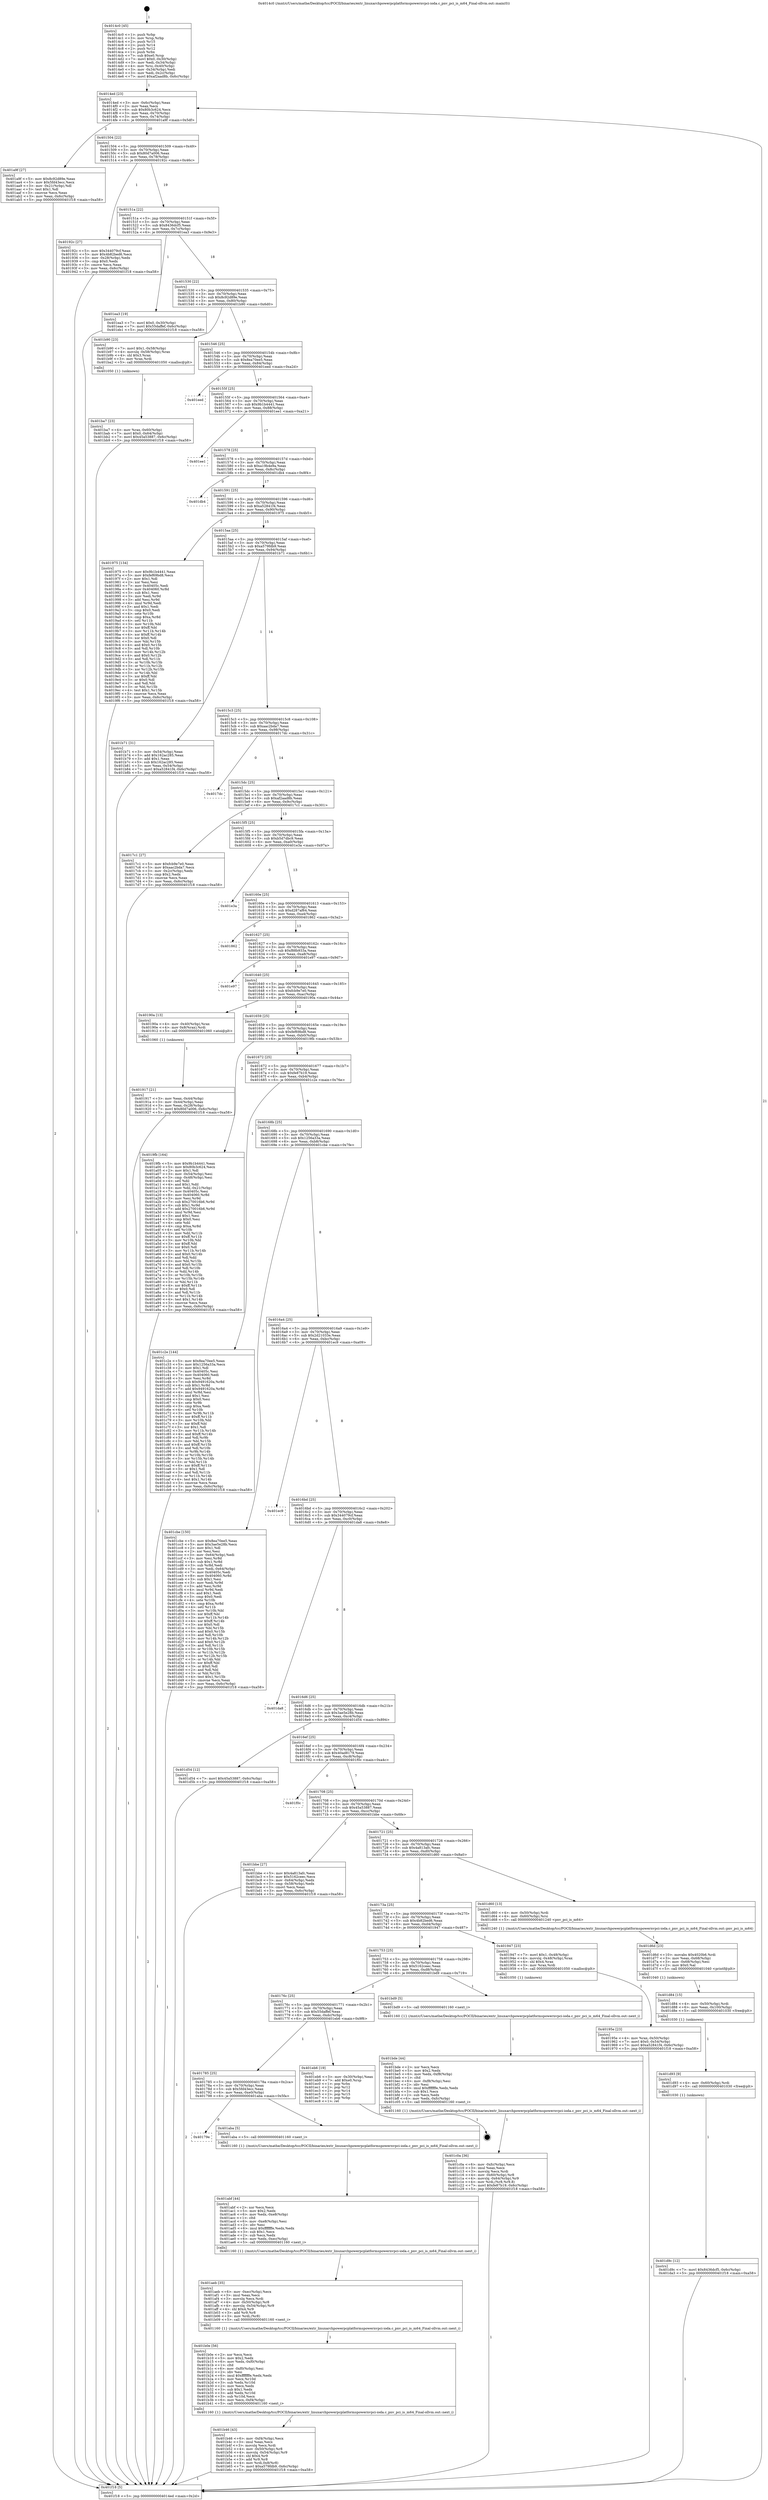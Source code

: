 digraph "0x4014c0" {
  label = "0x4014c0 (/mnt/c/Users/mathe/Desktop/tcc/POCII/binaries/extr_linuxarchpowerpcplatformspowernvpci-ioda.c_pnv_pci_is_m64_Final-ollvm.out::main(0))"
  labelloc = "t"
  node[shape=record]

  Entry [label="",width=0.3,height=0.3,shape=circle,fillcolor=black,style=filled]
  "0x4014ed" [label="{
     0x4014ed [23]\l
     | [instrs]\l
     &nbsp;&nbsp;0x4014ed \<+3\>: mov -0x6c(%rbp),%eax\l
     &nbsp;&nbsp;0x4014f0 \<+2\>: mov %eax,%ecx\l
     &nbsp;&nbsp;0x4014f2 \<+6\>: sub $0x80b3c624,%ecx\l
     &nbsp;&nbsp;0x4014f8 \<+3\>: mov %eax,-0x70(%rbp)\l
     &nbsp;&nbsp;0x4014fb \<+3\>: mov %ecx,-0x74(%rbp)\l
     &nbsp;&nbsp;0x4014fe \<+6\>: je 0000000000401a9f \<main+0x5df\>\l
  }"]
  "0x401a9f" [label="{
     0x401a9f [27]\l
     | [instrs]\l
     &nbsp;&nbsp;0x401a9f \<+5\>: mov $0x8c92d89e,%eax\l
     &nbsp;&nbsp;0x401aa4 \<+5\>: mov $0x5fd43ecc,%ecx\l
     &nbsp;&nbsp;0x401aa9 \<+3\>: mov -0x21(%rbp),%dl\l
     &nbsp;&nbsp;0x401aac \<+3\>: test $0x1,%dl\l
     &nbsp;&nbsp;0x401aaf \<+3\>: cmovne %ecx,%eax\l
     &nbsp;&nbsp;0x401ab2 \<+3\>: mov %eax,-0x6c(%rbp)\l
     &nbsp;&nbsp;0x401ab5 \<+5\>: jmp 0000000000401f18 \<main+0xa58\>\l
  }"]
  "0x401504" [label="{
     0x401504 [22]\l
     | [instrs]\l
     &nbsp;&nbsp;0x401504 \<+5\>: jmp 0000000000401509 \<main+0x49\>\l
     &nbsp;&nbsp;0x401509 \<+3\>: mov -0x70(%rbp),%eax\l
     &nbsp;&nbsp;0x40150c \<+5\>: sub $0x80d7a006,%eax\l
     &nbsp;&nbsp;0x401511 \<+3\>: mov %eax,-0x78(%rbp)\l
     &nbsp;&nbsp;0x401514 \<+6\>: je 000000000040192c \<main+0x46c\>\l
  }"]
  Exit [label="",width=0.3,height=0.3,shape=circle,fillcolor=black,style=filled,peripheries=2]
  "0x40192c" [label="{
     0x40192c [27]\l
     | [instrs]\l
     &nbsp;&nbsp;0x40192c \<+5\>: mov $0x344079cf,%eax\l
     &nbsp;&nbsp;0x401931 \<+5\>: mov $0x4b82bed6,%ecx\l
     &nbsp;&nbsp;0x401936 \<+3\>: mov -0x28(%rbp),%edx\l
     &nbsp;&nbsp;0x401939 \<+3\>: cmp $0x0,%edx\l
     &nbsp;&nbsp;0x40193c \<+3\>: cmove %ecx,%eax\l
     &nbsp;&nbsp;0x40193f \<+3\>: mov %eax,-0x6c(%rbp)\l
     &nbsp;&nbsp;0x401942 \<+5\>: jmp 0000000000401f18 \<main+0xa58\>\l
  }"]
  "0x40151a" [label="{
     0x40151a [22]\l
     | [instrs]\l
     &nbsp;&nbsp;0x40151a \<+5\>: jmp 000000000040151f \<main+0x5f\>\l
     &nbsp;&nbsp;0x40151f \<+3\>: mov -0x70(%rbp),%eax\l
     &nbsp;&nbsp;0x401522 \<+5\>: sub $0x8436dcf5,%eax\l
     &nbsp;&nbsp;0x401527 \<+3\>: mov %eax,-0x7c(%rbp)\l
     &nbsp;&nbsp;0x40152a \<+6\>: je 0000000000401ea3 \<main+0x9e3\>\l
  }"]
  "0x401d9c" [label="{
     0x401d9c [12]\l
     | [instrs]\l
     &nbsp;&nbsp;0x401d9c \<+7\>: movl $0x8436dcf5,-0x6c(%rbp)\l
     &nbsp;&nbsp;0x401da3 \<+5\>: jmp 0000000000401f18 \<main+0xa58\>\l
  }"]
  "0x401ea3" [label="{
     0x401ea3 [19]\l
     | [instrs]\l
     &nbsp;&nbsp;0x401ea3 \<+7\>: movl $0x0,-0x30(%rbp)\l
     &nbsp;&nbsp;0x401eaa \<+7\>: movl $0x55daffef,-0x6c(%rbp)\l
     &nbsp;&nbsp;0x401eb1 \<+5\>: jmp 0000000000401f18 \<main+0xa58\>\l
  }"]
  "0x401530" [label="{
     0x401530 [22]\l
     | [instrs]\l
     &nbsp;&nbsp;0x401530 \<+5\>: jmp 0000000000401535 \<main+0x75\>\l
     &nbsp;&nbsp;0x401535 \<+3\>: mov -0x70(%rbp),%eax\l
     &nbsp;&nbsp;0x401538 \<+5\>: sub $0x8c92d89e,%eax\l
     &nbsp;&nbsp;0x40153d \<+3\>: mov %eax,-0x80(%rbp)\l
     &nbsp;&nbsp;0x401540 \<+6\>: je 0000000000401b90 \<main+0x6d0\>\l
  }"]
  "0x401d93" [label="{
     0x401d93 [9]\l
     | [instrs]\l
     &nbsp;&nbsp;0x401d93 \<+4\>: mov -0x60(%rbp),%rdi\l
     &nbsp;&nbsp;0x401d97 \<+5\>: call 0000000000401030 \<free@plt\>\l
     | [calls]\l
     &nbsp;&nbsp;0x401030 \{1\} (unknown)\l
  }"]
  "0x401b90" [label="{
     0x401b90 [23]\l
     | [instrs]\l
     &nbsp;&nbsp;0x401b90 \<+7\>: movl $0x1,-0x58(%rbp)\l
     &nbsp;&nbsp;0x401b97 \<+4\>: movslq -0x58(%rbp),%rax\l
     &nbsp;&nbsp;0x401b9b \<+4\>: shl $0x3,%rax\l
     &nbsp;&nbsp;0x401b9f \<+3\>: mov %rax,%rdi\l
     &nbsp;&nbsp;0x401ba2 \<+5\>: call 0000000000401050 \<malloc@plt\>\l
     | [calls]\l
     &nbsp;&nbsp;0x401050 \{1\} (unknown)\l
  }"]
  "0x401546" [label="{
     0x401546 [25]\l
     | [instrs]\l
     &nbsp;&nbsp;0x401546 \<+5\>: jmp 000000000040154b \<main+0x8b\>\l
     &nbsp;&nbsp;0x40154b \<+3\>: mov -0x70(%rbp),%eax\l
     &nbsp;&nbsp;0x40154e \<+5\>: sub $0x8ea70ee5,%eax\l
     &nbsp;&nbsp;0x401553 \<+6\>: mov %eax,-0x84(%rbp)\l
     &nbsp;&nbsp;0x401559 \<+6\>: je 0000000000401eed \<main+0xa2d\>\l
  }"]
  "0x401d84" [label="{
     0x401d84 [15]\l
     | [instrs]\l
     &nbsp;&nbsp;0x401d84 \<+4\>: mov -0x50(%rbp),%rdi\l
     &nbsp;&nbsp;0x401d88 \<+6\>: mov %eax,-0x100(%rbp)\l
     &nbsp;&nbsp;0x401d8e \<+5\>: call 0000000000401030 \<free@plt\>\l
     | [calls]\l
     &nbsp;&nbsp;0x401030 \{1\} (unknown)\l
  }"]
  "0x401eed" [label="{
     0x401eed\l
  }", style=dashed]
  "0x40155f" [label="{
     0x40155f [25]\l
     | [instrs]\l
     &nbsp;&nbsp;0x40155f \<+5\>: jmp 0000000000401564 \<main+0xa4\>\l
     &nbsp;&nbsp;0x401564 \<+3\>: mov -0x70(%rbp),%eax\l
     &nbsp;&nbsp;0x401567 \<+5\>: sub $0x9b1b4441,%eax\l
     &nbsp;&nbsp;0x40156c \<+6\>: mov %eax,-0x88(%rbp)\l
     &nbsp;&nbsp;0x401572 \<+6\>: je 0000000000401ee1 \<main+0xa21\>\l
  }"]
  "0x401d6d" [label="{
     0x401d6d [23]\l
     | [instrs]\l
     &nbsp;&nbsp;0x401d6d \<+10\>: movabs $0x4020b6,%rdi\l
     &nbsp;&nbsp;0x401d77 \<+3\>: mov %eax,-0x68(%rbp)\l
     &nbsp;&nbsp;0x401d7a \<+3\>: mov -0x68(%rbp),%esi\l
     &nbsp;&nbsp;0x401d7d \<+2\>: mov $0x0,%al\l
     &nbsp;&nbsp;0x401d7f \<+5\>: call 0000000000401040 \<printf@plt\>\l
     | [calls]\l
     &nbsp;&nbsp;0x401040 \{1\} (unknown)\l
  }"]
  "0x401ee1" [label="{
     0x401ee1\l
  }", style=dashed]
  "0x401578" [label="{
     0x401578 [25]\l
     | [instrs]\l
     &nbsp;&nbsp;0x401578 \<+5\>: jmp 000000000040157d \<main+0xbd\>\l
     &nbsp;&nbsp;0x40157d \<+3\>: mov -0x70(%rbp),%eax\l
     &nbsp;&nbsp;0x401580 \<+5\>: sub $0xa19b4e9a,%eax\l
     &nbsp;&nbsp;0x401585 \<+6\>: mov %eax,-0x8c(%rbp)\l
     &nbsp;&nbsp;0x40158b \<+6\>: je 0000000000401db4 \<main+0x8f4\>\l
  }"]
  "0x401c0a" [label="{
     0x401c0a [36]\l
     | [instrs]\l
     &nbsp;&nbsp;0x401c0a \<+6\>: mov -0xfc(%rbp),%ecx\l
     &nbsp;&nbsp;0x401c10 \<+3\>: imul %eax,%ecx\l
     &nbsp;&nbsp;0x401c13 \<+3\>: movslq %ecx,%rdi\l
     &nbsp;&nbsp;0x401c16 \<+4\>: mov -0x60(%rbp),%r8\l
     &nbsp;&nbsp;0x401c1a \<+4\>: movslq -0x64(%rbp),%r9\l
     &nbsp;&nbsp;0x401c1e \<+4\>: mov %rdi,(%r8,%r9,8)\l
     &nbsp;&nbsp;0x401c22 \<+7\>: movl $0xfe87b19,-0x6c(%rbp)\l
     &nbsp;&nbsp;0x401c29 \<+5\>: jmp 0000000000401f18 \<main+0xa58\>\l
  }"]
  "0x401db4" [label="{
     0x401db4\l
  }", style=dashed]
  "0x401591" [label="{
     0x401591 [25]\l
     | [instrs]\l
     &nbsp;&nbsp;0x401591 \<+5\>: jmp 0000000000401596 \<main+0xd6\>\l
     &nbsp;&nbsp;0x401596 \<+3\>: mov -0x70(%rbp),%eax\l
     &nbsp;&nbsp;0x401599 \<+5\>: sub $0xa52841f4,%eax\l
     &nbsp;&nbsp;0x40159e \<+6\>: mov %eax,-0x90(%rbp)\l
     &nbsp;&nbsp;0x4015a4 \<+6\>: je 0000000000401975 \<main+0x4b5\>\l
  }"]
  "0x401bde" [label="{
     0x401bde [44]\l
     | [instrs]\l
     &nbsp;&nbsp;0x401bde \<+2\>: xor %ecx,%ecx\l
     &nbsp;&nbsp;0x401be0 \<+5\>: mov $0x2,%edx\l
     &nbsp;&nbsp;0x401be5 \<+6\>: mov %edx,-0xf8(%rbp)\l
     &nbsp;&nbsp;0x401beb \<+1\>: cltd\l
     &nbsp;&nbsp;0x401bec \<+6\>: mov -0xf8(%rbp),%esi\l
     &nbsp;&nbsp;0x401bf2 \<+2\>: idiv %esi\l
     &nbsp;&nbsp;0x401bf4 \<+6\>: imul $0xfffffffe,%edx,%edx\l
     &nbsp;&nbsp;0x401bfa \<+3\>: sub $0x1,%ecx\l
     &nbsp;&nbsp;0x401bfd \<+2\>: sub %ecx,%edx\l
     &nbsp;&nbsp;0x401bff \<+6\>: mov %edx,-0xfc(%rbp)\l
     &nbsp;&nbsp;0x401c05 \<+5\>: call 0000000000401160 \<next_i\>\l
     | [calls]\l
     &nbsp;&nbsp;0x401160 \{1\} (/mnt/c/Users/mathe/Desktop/tcc/POCII/binaries/extr_linuxarchpowerpcplatformspowernvpci-ioda.c_pnv_pci_is_m64_Final-ollvm.out::next_i)\l
  }"]
  "0x401975" [label="{
     0x401975 [134]\l
     | [instrs]\l
     &nbsp;&nbsp;0x401975 \<+5\>: mov $0x9b1b4441,%eax\l
     &nbsp;&nbsp;0x40197a \<+5\>: mov $0xfef69bd8,%ecx\l
     &nbsp;&nbsp;0x40197f \<+2\>: mov $0x1,%dl\l
     &nbsp;&nbsp;0x401981 \<+2\>: xor %esi,%esi\l
     &nbsp;&nbsp;0x401983 \<+7\>: mov 0x40405c,%edi\l
     &nbsp;&nbsp;0x40198a \<+8\>: mov 0x404060,%r8d\l
     &nbsp;&nbsp;0x401992 \<+3\>: sub $0x1,%esi\l
     &nbsp;&nbsp;0x401995 \<+3\>: mov %edi,%r9d\l
     &nbsp;&nbsp;0x401998 \<+3\>: add %esi,%r9d\l
     &nbsp;&nbsp;0x40199b \<+4\>: imul %r9d,%edi\l
     &nbsp;&nbsp;0x40199f \<+3\>: and $0x1,%edi\l
     &nbsp;&nbsp;0x4019a2 \<+3\>: cmp $0x0,%edi\l
     &nbsp;&nbsp;0x4019a5 \<+4\>: sete %r10b\l
     &nbsp;&nbsp;0x4019a9 \<+4\>: cmp $0xa,%r8d\l
     &nbsp;&nbsp;0x4019ad \<+4\>: setl %r11b\l
     &nbsp;&nbsp;0x4019b1 \<+3\>: mov %r10b,%bl\l
     &nbsp;&nbsp;0x4019b4 \<+3\>: xor $0xff,%bl\l
     &nbsp;&nbsp;0x4019b7 \<+3\>: mov %r11b,%r14b\l
     &nbsp;&nbsp;0x4019ba \<+4\>: xor $0xff,%r14b\l
     &nbsp;&nbsp;0x4019be \<+3\>: xor $0x0,%dl\l
     &nbsp;&nbsp;0x4019c1 \<+3\>: mov %bl,%r15b\l
     &nbsp;&nbsp;0x4019c4 \<+4\>: and $0x0,%r15b\l
     &nbsp;&nbsp;0x4019c8 \<+3\>: and %dl,%r10b\l
     &nbsp;&nbsp;0x4019cb \<+3\>: mov %r14b,%r12b\l
     &nbsp;&nbsp;0x4019ce \<+4\>: and $0x0,%r12b\l
     &nbsp;&nbsp;0x4019d2 \<+3\>: and %dl,%r11b\l
     &nbsp;&nbsp;0x4019d5 \<+3\>: or %r10b,%r15b\l
     &nbsp;&nbsp;0x4019d8 \<+3\>: or %r11b,%r12b\l
     &nbsp;&nbsp;0x4019db \<+3\>: xor %r12b,%r15b\l
     &nbsp;&nbsp;0x4019de \<+3\>: or %r14b,%bl\l
     &nbsp;&nbsp;0x4019e1 \<+3\>: xor $0xff,%bl\l
     &nbsp;&nbsp;0x4019e4 \<+3\>: or $0x0,%dl\l
     &nbsp;&nbsp;0x4019e7 \<+2\>: and %dl,%bl\l
     &nbsp;&nbsp;0x4019e9 \<+3\>: or %bl,%r15b\l
     &nbsp;&nbsp;0x4019ec \<+4\>: test $0x1,%r15b\l
     &nbsp;&nbsp;0x4019f0 \<+3\>: cmovne %ecx,%eax\l
     &nbsp;&nbsp;0x4019f3 \<+3\>: mov %eax,-0x6c(%rbp)\l
     &nbsp;&nbsp;0x4019f6 \<+5\>: jmp 0000000000401f18 \<main+0xa58\>\l
  }"]
  "0x4015aa" [label="{
     0x4015aa [25]\l
     | [instrs]\l
     &nbsp;&nbsp;0x4015aa \<+5\>: jmp 00000000004015af \<main+0xef\>\l
     &nbsp;&nbsp;0x4015af \<+3\>: mov -0x70(%rbp),%eax\l
     &nbsp;&nbsp;0x4015b2 \<+5\>: sub $0xa579fdb9,%eax\l
     &nbsp;&nbsp;0x4015b7 \<+6\>: mov %eax,-0x94(%rbp)\l
     &nbsp;&nbsp;0x4015bd \<+6\>: je 0000000000401b71 \<main+0x6b1\>\l
  }"]
  "0x401ba7" [label="{
     0x401ba7 [23]\l
     | [instrs]\l
     &nbsp;&nbsp;0x401ba7 \<+4\>: mov %rax,-0x60(%rbp)\l
     &nbsp;&nbsp;0x401bab \<+7\>: movl $0x0,-0x64(%rbp)\l
     &nbsp;&nbsp;0x401bb2 \<+7\>: movl $0x45a53887,-0x6c(%rbp)\l
     &nbsp;&nbsp;0x401bb9 \<+5\>: jmp 0000000000401f18 \<main+0xa58\>\l
  }"]
  "0x401b71" [label="{
     0x401b71 [31]\l
     | [instrs]\l
     &nbsp;&nbsp;0x401b71 \<+3\>: mov -0x54(%rbp),%eax\l
     &nbsp;&nbsp;0x401b74 \<+5\>: add $0x162ac285,%eax\l
     &nbsp;&nbsp;0x401b79 \<+3\>: add $0x1,%eax\l
     &nbsp;&nbsp;0x401b7c \<+5\>: sub $0x162ac285,%eax\l
     &nbsp;&nbsp;0x401b81 \<+3\>: mov %eax,-0x54(%rbp)\l
     &nbsp;&nbsp;0x401b84 \<+7\>: movl $0xa52841f4,-0x6c(%rbp)\l
     &nbsp;&nbsp;0x401b8b \<+5\>: jmp 0000000000401f18 \<main+0xa58\>\l
  }"]
  "0x4015c3" [label="{
     0x4015c3 [25]\l
     | [instrs]\l
     &nbsp;&nbsp;0x4015c3 \<+5\>: jmp 00000000004015c8 \<main+0x108\>\l
     &nbsp;&nbsp;0x4015c8 \<+3\>: mov -0x70(%rbp),%eax\l
     &nbsp;&nbsp;0x4015cb \<+5\>: sub $0xaac2bda7,%eax\l
     &nbsp;&nbsp;0x4015d0 \<+6\>: mov %eax,-0x98(%rbp)\l
     &nbsp;&nbsp;0x4015d6 \<+6\>: je 00000000004017dc \<main+0x31c\>\l
  }"]
  "0x401b46" [label="{
     0x401b46 [43]\l
     | [instrs]\l
     &nbsp;&nbsp;0x401b46 \<+6\>: mov -0xf4(%rbp),%ecx\l
     &nbsp;&nbsp;0x401b4c \<+3\>: imul %eax,%ecx\l
     &nbsp;&nbsp;0x401b4f \<+3\>: movslq %ecx,%rdi\l
     &nbsp;&nbsp;0x401b52 \<+4\>: mov -0x50(%rbp),%r8\l
     &nbsp;&nbsp;0x401b56 \<+4\>: movslq -0x54(%rbp),%r9\l
     &nbsp;&nbsp;0x401b5a \<+4\>: shl $0x4,%r9\l
     &nbsp;&nbsp;0x401b5e \<+3\>: add %r9,%r8\l
     &nbsp;&nbsp;0x401b61 \<+4\>: mov %rdi,0x8(%r8)\l
     &nbsp;&nbsp;0x401b65 \<+7\>: movl $0xa579fdb9,-0x6c(%rbp)\l
     &nbsp;&nbsp;0x401b6c \<+5\>: jmp 0000000000401f18 \<main+0xa58\>\l
  }"]
  "0x4017dc" [label="{
     0x4017dc\l
  }", style=dashed]
  "0x4015dc" [label="{
     0x4015dc [25]\l
     | [instrs]\l
     &nbsp;&nbsp;0x4015dc \<+5\>: jmp 00000000004015e1 \<main+0x121\>\l
     &nbsp;&nbsp;0x4015e1 \<+3\>: mov -0x70(%rbp),%eax\l
     &nbsp;&nbsp;0x4015e4 \<+5\>: sub $0xaf2aad8b,%eax\l
     &nbsp;&nbsp;0x4015e9 \<+6\>: mov %eax,-0x9c(%rbp)\l
     &nbsp;&nbsp;0x4015ef \<+6\>: je 00000000004017c1 \<main+0x301\>\l
  }"]
  "0x401b0e" [label="{
     0x401b0e [56]\l
     | [instrs]\l
     &nbsp;&nbsp;0x401b0e \<+2\>: xor %ecx,%ecx\l
     &nbsp;&nbsp;0x401b10 \<+5\>: mov $0x2,%edx\l
     &nbsp;&nbsp;0x401b15 \<+6\>: mov %edx,-0xf0(%rbp)\l
     &nbsp;&nbsp;0x401b1b \<+1\>: cltd\l
     &nbsp;&nbsp;0x401b1c \<+6\>: mov -0xf0(%rbp),%esi\l
     &nbsp;&nbsp;0x401b22 \<+2\>: idiv %esi\l
     &nbsp;&nbsp;0x401b24 \<+6\>: imul $0xfffffffe,%edx,%edx\l
     &nbsp;&nbsp;0x401b2a \<+3\>: mov %ecx,%r10d\l
     &nbsp;&nbsp;0x401b2d \<+3\>: sub %edx,%r10d\l
     &nbsp;&nbsp;0x401b30 \<+2\>: mov %ecx,%edx\l
     &nbsp;&nbsp;0x401b32 \<+3\>: sub $0x1,%edx\l
     &nbsp;&nbsp;0x401b35 \<+3\>: add %edx,%r10d\l
     &nbsp;&nbsp;0x401b38 \<+3\>: sub %r10d,%ecx\l
     &nbsp;&nbsp;0x401b3b \<+6\>: mov %ecx,-0xf4(%rbp)\l
     &nbsp;&nbsp;0x401b41 \<+5\>: call 0000000000401160 \<next_i\>\l
     | [calls]\l
     &nbsp;&nbsp;0x401160 \{1\} (/mnt/c/Users/mathe/Desktop/tcc/POCII/binaries/extr_linuxarchpowerpcplatformspowernvpci-ioda.c_pnv_pci_is_m64_Final-ollvm.out::next_i)\l
  }"]
  "0x4017c1" [label="{
     0x4017c1 [27]\l
     | [instrs]\l
     &nbsp;&nbsp;0x4017c1 \<+5\>: mov $0xfcb9e7e0,%eax\l
     &nbsp;&nbsp;0x4017c6 \<+5\>: mov $0xaac2bda7,%ecx\l
     &nbsp;&nbsp;0x4017cb \<+3\>: mov -0x2c(%rbp),%edx\l
     &nbsp;&nbsp;0x4017ce \<+3\>: cmp $0x2,%edx\l
     &nbsp;&nbsp;0x4017d1 \<+3\>: cmovne %ecx,%eax\l
     &nbsp;&nbsp;0x4017d4 \<+3\>: mov %eax,-0x6c(%rbp)\l
     &nbsp;&nbsp;0x4017d7 \<+5\>: jmp 0000000000401f18 \<main+0xa58\>\l
  }"]
  "0x4015f5" [label="{
     0x4015f5 [25]\l
     | [instrs]\l
     &nbsp;&nbsp;0x4015f5 \<+5\>: jmp 00000000004015fa \<main+0x13a\>\l
     &nbsp;&nbsp;0x4015fa \<+3\>: mov -0x70(%rbp),%eax\l
     &nbsp;&nbsp;0x4015fd \<+5\>: sub $0xb5d7dbc9,%eax\l
     &nbsp;&nbsp;0x401602 \<+6\>: mov %eax,-0xa0(%rbp)\l
     &nbsp;&nbsp;0x401608 \<+6\>: je 0000000000401e3a \<main+0x97a\>\l
  }"]
  "0x401f18" [label="{
     0x401f18 [5]\l
     | [instrs]\l
     &nbsp;&nbsp;0x401f18 \<+5\>: jmp 00000000004014ed \<main+0x2d\>\l
  }"]
  "0x4014c0" [label="{
     0x4014c0 [45]\l
     | [instrs]\l
     &nbsp;&nbsp;0x4014c0 \<+1\>: push %rbp\l
     &nbsp;&nbsp;0x4014c1 \<+3\>: mov %rsp,%rbp\l
     &nbsp;&nbsp;0x4014c4 \<+2\>: push %r15\l
     &nbsp;&nbsp;0x4014c6 \<+2\>: push %r14\l
     &nbsp;&nbsp;0x4014c8 \<+2\>: push %r12\l
     &nbsp;&nbsp;0x4014ca \<+1\>: push %rbx\l
     &nbsp;&nbsp;0x4014cb \<+7\>: sub $0xe0,%rsp\l
     &nbsp;&nbsp;0x4014d2 \<+7\>: movl $0x0,-0x30(%rbp)\l
     &nbsp;&nbsp;0x4014d9 \<+3\>: mov %edi,-0x34(%rbp)\l
     &nbsp;&nbsp;0x4014dc \<+4\>: mov %rsi,-0x40(%rbp)\l
     &nbsp;&nbsp;0x4014e0 \<+3\>: mov -0x34(%rbp),%edi\l
     &nbsp;&nbsp;0x4014e3 \<+3\>: mov %edi,-0x2c(%rbp)\l
     &nbsp;&nbsp;0x4014e6 \<+7\>: movl $0xaf2aad8b,-0x6c(%rbp)\l
  }"]
  "0x401aeb" [label="{
     0x401aeb [35]\l
     | [instrs]\l
     &nbsp;&nbsp;0x401aeb \<+6\>: mov -0xec(%rbp),%ecx\l
     &nbsp;&nbsp;0x401af1 \<+3\>: imul %eax,%ecx\l
     &nbsp;&nbsp;0x401af4 \<+3\>: movslq %ecx,%rdi\l
     &nbsp;&nbsp;0x401af7 \<+4\>: mov -0x50(%rbp),%r8\l
     &nbsp;&nbsp;0x401afb \<+4\>: movslq -0x54(%rbp),%r9\l
     &nbsp;&nbsp;0x401aff \<+4\>: shl $0x4,%r9\l
     &nbsp;&nbsp;0x401b03 \<+3\>: add %r9,%r8\l
     &nbsp;&nbsp;0x401b06 \<+3\>: mov %rdi,(%r8)\l
     &nbsp;&nbsp;0x401b09 \<+5\>: call 0000000000401160 \<next_i\>\l
     | [calls]\l
     &nbsp;&nbsp;0x401160 \{1\} (/mnt/c/Users/mathe/Desktop/tcc/POCII/binaries/extr_linuxarchpowerpcplatformspowernvpci-ioda.c_pnv_pci_is_m64_Final-ollvm.out::next_i)\l
  }"]
  "0x401e3a" [label="{
     0x401e3a\l
  }", style=dashed]
  "0x40160e" [label="{
     0x40160e [25]\l
     | [instrs]\l
     &nbsp;&nbsp;0x40160e \<+5\>: jmp 0000000000401613 \<main+0x153\>\l
     &nbsp;&nbsp;0x401613 \<+3\>: mov -0x70(%rbp),%eax\l
     &nbsp;&nbsp;0x401616 \<+5\>: sub $0xd287af64,%eax\l
     &nbsp;&nbsp;0x40161b \<+6\>: mov %eax,-0xa4(%rbp)\l
     &nbsp;&nbsp;0x401621 \<+6\>: je 0000000000401862 \<main+0x3a2\>\l
  }"]
  "0x401abf" [label="{
     0x401abf [44]\l
     | [instrs]\l
     &nbsp;&nbsp;0x401abf \<+2\>: xor %ecx,%ecx\l
     &nbsp;&nbsp;0x401ac1 \<+5\>: mov $0x2,%edx\l
     &nbsp;&nbsp;0x401ac6 \<+6\>: mov %edx,-0xe8(%rbp)\l
     &nbsp;&nbsp;0x401acc \<+1\>: cltd\l
     &nbsp;&nbsp;0x401acd \<+6\>: mov -0xe8(%rbp),%esi\l
     &nbsp;&nbsp;0x401ad3 \<+2\>: idiv %esi\l
     &nbsp;&nbsp;0x401ad5 \<+6\>: imul $0xfffffffe,%edx,%edx\l
     &nbsp;&nbsp;0x401adb \<+3\>: sub $0x1,%ecx\l
     &nbsp;&nbsp;0x401ade \<+2\>: sub %ecx,%edx\l
     &nbsp;&nbsp;0x401ae0 \<+6\>: mov %edx,-0xec(%rbp)\l
     &nbsp;&nbsp;0x401ae6 \<+5\>: call 0000000000401160 \<next_i\>\l
     | [calls]\l
     &nbsp;&nbsp;0x401160 \{1\} (/mnt/c/Users/mathe/Desktop/tcc/POCII/binaries/extr_linuxarchpowerpcplatformspowernvpci-ioda.c_pnv_pci_is_m64_Final-ollvm.out::next_i)\l
  }"]
  "0x401862" [label="{
     0x401862\l
  }", style=dashed]
  "0x401627" [label="{
     0x401627 [25]\l
     | [instrs]\l
     &nbsp;&nbsp;0x401627 \<+5\>: jmp 000000000040162c \<main+0x16c\>\l
     &nbsp;&nbsp;0x40162c \<+3\>: mov -0x70(%rbp),%eax\l
     &nbsp;&nbsp;0x40162f \<+5\>: sub $0xf88b933a,%eax\l
     &nbsp;&nbsp;0x401634 \<+6\>: mov %eax,-0xa8(%rbp)\l
     &nbsp;&nbsp;0x40163a \<+6\>: je 0000000000401e97 \<main+0x9d7\>\l
  }"]
  "0x40179e" [label="{
     0x40179e\l
  }", style=dashed]
  "0x401e97" [label="{
     0x401e97\l
  }", style=dashed]
  "0x401640" [label="{
     0x401640 [25]\l
     | [instrs]\l
     &nbsp;&nbsp;0x401640 \<+5\>: jmp 0000000000401645 \<main+0x185\>\l
     &nbsp;&nbsp;0x401645 \<+3\>: mov -0x70(%rbp),%eax\l
     &nbsp;&nbsp;0x401648 \<+5\>: sub $0xfcb9e7e0,%eax\l
     &nbsp;&nbsp;0x40164d \<+6\>: mov %eax,-0xac(%rbp)\l
     &nbsp;&nbsp;0x401653 \<+6\>: je 000000000040190a \<main+0x44a\>\l
  }"]
  "0x401aba" [label="{
     0x401aba [5]\l
     | [instrs]\l
     &nbsp;&nbsp;0x401aba \<+5\>: call 0000000000401160 \<next_i\>\l
     | [calls]\l
     &nbsp;&nbsp;0x401160 \{1\} (/mnt/c/Users/mathe/Desktop/tcc/POCII/binaries/extr_linuxarchpowerpcplatformspowernvpci-ioda.c_pnv_pci_is_m64_Final-ollvm.out::next_i)\l
  }"]
  "0x40190a" [label="{
     0x40190a [13]\l
     | [instrs]\l
     &nbsp;&nbsp;0x40190a \<+4\>: mov -0x40(%rbp),%rax\l
     &nbsp;&nbsp;0x40190e \<+4\>: mov 0x8(%rax),%rdi\l
     &nbsp;&nbsp;0x401912 \<+5\>: call 0000000000401060 \<atoi@plt\>\l
     | [calls]\l
     &nbsp;&nbsp;0x401060 \{1\} (unknown)\l
  }"]
  "0x401659" [label="{
     0x401659 [25]\l
     | [instrs]\l
     &nbsp;&nbsp;0x401659 \<+5\>: jmp 000000000040165e \<main+0x19e\>\l
     &nbsp;&nbsp;0x40165e \<+3\>: mov -0x70(%rbp),%eax\l
     &nbsp;&nbsp;0x401661 \<+5\>: sub $0xfef69bd8,%eax\l
     &nbsp;&nbsp;0x401666 \<+6\>: mov %eax,-0xb0(%rbp)\l
     &nbsp;&nbsp;0x40166c \<+6\>: je 00000000004019fb \<main+0x53b\>\l
  }"]
  "0x401917" [label="{
     0x401917 [21]\l
     | [instrs]\l
     &nbsp;&nbsp;0x401917 \<+3\>: mov %eax,-0x44(%rbp)\l
     &nbsp;&nbsp;0x40191a \<+3\>: mov -0x44(%rbp),%eax\l
     &nbsp;&nbsp;0x40191d \<+3\>: mov %eax,-0x28(%rbp)\l
     &nbsp;&nbsp;0x401920 \<+7\>: movl $0x80d7a006,-0x6c(%rbp)\l
     &nbsp;&nbsp;0x401927 \<+5\>: jmp 0000000000401f18 \<main+0xa58\>\l
  }"]
  "0x401785" [label="{
     0x401785 [25]\l
     | [instrs]\l
     &nbsp;&nbsp;0x401785 \<+5\>: jmp 000000000040178a \<main+0x2ca\>\l
     &nbsp;&nbsp;0x40178a \<+3\>: mov -0x70(%rbp),%eax\l
     &nbsp;&nbsp;0x40178d \<+5\>: sub $0x5fd43ecc,%eax\l
     &nbsp;&nbsp;0x401792 \<+6\>: mov %eax,-0xe0(%rbp)\l
     &nbsp;&nbsp;0x401798 \<+6\>: je 0000000000401aba \<main+0x5fa\>\l
  }"]
  "0x4019fb" [label="{
     0x4019fb [164]\l
     | [instrs]\l
     &nbsp;&nbsp;0x4019fb \<+5\>: mov $0x9b1b4441,%eax\l
     &nbsp;&nbsp;0x401a00 \<+5\>: mov $0x80b3c624,%ecx\l
     &nbsp;&nbsp;0x401a05 \<+2\>: mov $0x1,%dl\l
     &nbsp;&nbsp;0x401a07 \<+3\>: mov -0x54(%rbp),%esi\l
     &nbsp;&nbsp;0x401a0a \<+3\>: cmp -0x48(%rbp),%esi\l
     &nbsp;&nbsp;0x401a0d \<+4\>: setl %dil\l
     &nbsp;&nbsp;0x401a11 \<+4\>: and $0x1,%dil\l
     &nbsp;&nbsp;0x401a15 \<+4\>: mov %dil,-0x21(%rbp)\l
     &nbsp;&nbsp;0x401a19 \<+7\>: mov 0x40405c,%esi\l
     &nbsp;&nbsp;0x401a20 \<+8\>: mov 0x404060,%r8d\l
     &nbsp;&nbsp;0x401a28 \<+3\>: mov %esi,%r9d\l
     &nbsp;&nbsp;0x401a2b \<+7\>: sub $0x270016b6,%r9d\l
     &nbsp;&nbsp;0x401a32 \<+4\>: sub $0x1,%r9d\l
     &nbsp;&nbsp;0x401a36 \<+7\>: add $0x270016b6,%r9d\l
     &nbsp;&nbsp;0x401a3d \<+4\>: imul %r9d,%esi\l
     &nbsp;&nbsp;0x401a41 \<+3\>: and $0x1,%esi\l
     &nbsp;&nbsp;0x401a44 \<+3\>: cmp $0x0,%esi\l
     &nbsp;&nbsp;0x401a47 \<+4\>: sete %dil\l
     &nbsp;&nbsp;0x401a4b \<+4\>: cmp $0xa,%r8d\l
     &nbsp;&nbsp;0x401a4f \<+4\>: setl %r10b\l
     &nbsp;&nbsp;0x401a53 \<+3\>: mov %dil,%r11b\l
     &nbsp;&nbsp;0x401a56 \<+4\>: xor $0xff,%r11b\l
     &nbsp;&nbsp;0x401a5a \<+3\>: mov %r10b,%bl\l
     &nbsp;&nbsp;0x401a5d \<+3\>: xor $0xff,%bl\l
     &nbsp;&nbsp;0x401a60 \<+3\>: xor $0x0,%dl\l
     &nbsp;&nbsp;0x401a63 \<+3\>: mov %r11b,%r14b\l
     &nbsp;&nbsp;0x401a66 \<+4\>: and $0x0,%r14b\l
     &nbsp;&nbsp;0x401a6a \<+3\>: and %dl,%dil\l
     &nbsp;&nbsp;0x401a6d \<+3\>: mov %bl,%r15b\l
     &nbsp;&nbsp;0x401a70 \<+4\>: and $0x0,%r15b\l
     &nbsp;&nbsp;0x401a74 \<+3\>: and %dl,%r10b\l
     &nbsp;&nbsp;0x401a77 \<+3\>: or %dil,%r14b\l
     &nbsp;&nbsp;0x401a7a \<+3\>: or %r10b,%r15b\l
     &nbsp;&nbsp;0x401a7d \<+3\>: xor %r15b,%r14b\l
     &nbsp;&nbsp;0x401a80 \<+3\>: or %bl,%r11b\l
     &nbsp;&nbsp;0x401a83 \<+4\>: xor $0xff,%r11b\l
     &nbsp;&nbsp;0x401a87 \<+3\>: or $0x0,%dl\l
     &nbsp;&nbsp;0x401a8a \<+3\>: and %dl,%r11b\l
     &nbsp;&nbsp;0x401a8d \<+3\>: or %r11b,%r14b\l
     &nbsp;&nbsp;0x401a90 \<+4\>: test $0x1,%r14b\l
     &nbsp;&nbsp;0x401a94 \<+3\>: cmovne %ecx,%eax\l
     &nbsp;&nbsp;0x401a97 \<+3\>: mov %eax,-0x6c(%rbp)\l
     &nbsp;&nbsp;0x401a9a \<+5\>: jmp 0000000000401f18 \<main+0xa58\>\l
  }"]
  "0x401672" [label="{
     0x401672 [25]\l
     | [instrs]\l
     &nbsp;&nbsp;0x401672 \<+5\>: jmp 0000000000401677 \<main+0x1b7\>\l
     &nbsp;&nbsp;0x401677 \<+3\>: mov -0x70(%rbp),%eax\l
     &nbsp;&nbsp;0x40167a \<+5\>: sub $0xfe87b19,%eax\l
     &nbsp;&nbsp;0x40167f \<+6\>: mov %eax,-0xb4(%rbp)\l
     &nbsp;&nbsp;0x401685 \<+6\>: je 0000000000401c2e \<main+0x76e\>\l
  }"]
  "0x401eb6" [label="{
     0x401eb6 [19]\l
     | [instrs]\l
     &nbsp;&nbsp;0x401eb6 \<+3\>: mov -0x30(%rbp),%eax\l
     &nbsp;&nbsp;0x401eb9 \<+7\>: add $0xe0,%rsp\l
     &nbsp;&nbsp;0x401ec0 \<+1\>: pop %rbx\l
     &nbsp;&nbsp;0x401ec1 \<+2\>: pop %r12\l
     &nbsp;&nbsp;0x401ec3 \<+2\>: pop %r14\l
     &nbsp;&nbsp;0x401ec5 \<+2\>: pop %r15\l
     &nbsp;&nbsp;0x401ec7 \<+1\>: pop %rbp\l
     &nbsp;&nbsp;0x401ec8 \<+1\>: ret\l
  }"]
  "0x401c2e" [label="{
     0x401c2e [144]\l
     | [instrs]\l
     &nbsp;&nbsp;0x401c2e \<+5\>: mov $0x8ea70ee5,%eax\l
     &nbsp;&nbsp;0x401c33 \<+5\>: mov $0x1256a33a,%ecx\l
     &nbsp;&nbsp;0x401c38 \<+2\>: mov $0x1,%dl\l
     &nbsp;&nbsp;0x401c3a \<+7\>: mov 0x40405c,%esi\l
     &nbsp;&nbsp;0x401c41 \<+7\>: mov 0x404060,%edi\l
     &nbsp;&nbsp;0x401c48 \<+3\>: mov %esi,%r8d\l
     &nbsp;&nbsp;0x401c4b \<+7\>: sub $0x9491620a,%r8d\l
     &nbsp;&nbsp;0x401c52 \<+4\>: sub $0x1,%r8d\l
     &nbsp;&nbsp;0x401c56 \<+7\>: add $0x9491620a,%r8d\l
     &nbsp;&nbsp;0x401c5d \<+4\>: imul %r8d,%esi\l
     &nbsp;&nbsp;0x401c61 \<+3\>: and $0x1,%esi\l
     &nbsp;&nbsp;0x401c64 \<+3\>: cmp $0x0,%esi\l
     &nbsp;&nbsp;0x401c67 \<+4\>: sete %r9b\l
     &nbsp;&nbsp;0x401c6b \<+3\>: cmp $0xa,%edi\l
     &nbsp;&nbsp;0x401c6e \<+4\>: setl %r10b\l
     &nbsp;&nbsp;0x401c72 \<+3\>: mov %r9b,%r11b\l
     &nbsp;&nbsp;0x401c75 \<+4\>: xor $0xff,%r11b\l
     &nbsp;&nbsp;0x401c79 \<+3\>: mov %r10b,%bl\l
     &nbsp;&nbsp;0x401c7c \<+3\>: xor $0xff,%bl\l
     &nbsp;&nbsp;0x401c7f \<+3\>: xor $0x1,%dl\l
     &nbsp;&nbsp;0x401c82 \<+3\>: mov %r11b,%r14b\l
     &nbsp;&nbsp;0x401c85 \<+4\>: and $0xff,%r14b\l
     &nbsp;&nbsp;0x401c89 \<+3\>: and %dl,%r9b\l
     &nbsp;&nbsp;0x401c8c \<+3\>: mov %bl,%r15b\l
     &nbsp;&nbsp;0x401c8f \<+4\>: and $0xff,%r15b\l
     &nbsp;&nbsp;0x401c93 \<+3\>: and %dl,%r10b\l
     &nbsp;&nbsp;0x401c96 \<+3\>: or %r9b,%r14b\l
     &nbsp;&nbsp;0x401c99 \<+3\>: or %r10b,%r15b\l
     &nbsp;&nbsp;0x401c9c \<+3\>: xor %r15b,%r14b\l
     &nbsp;&nbsp;0x401c9f \<+3\>: or %bl,%r11b\l
     &nbsp;&nbsp;0x401ca2 \<+4\>: xor $0xff,%r11b\l
     &nbsp;&nbsp;0x401ca6 \<+3\>: or $0x1,%dl\l
     &nbsp;&nbsp;0x401ca9 \<+3\>: and %dl,%r11b\l
     &nbsp;&nbsp;0x401cac \<+3\>: or %r11b,%r14b\l
     &nbsp;&nbsp;0x401caf \<+4\>: test $0x1,%r14b\l
     &nbsp;&nbsp;0x401cb3 \<+3\>: cmovne %ecx,%eax\l
     &nbsp;&nbsp;0x401cb6 \<+3\>: mov %eax,-0x6c(%rbp)\l
     &nbsp;&nbsp;0x401cb9 \<+5\>: jmp 0000000000401f18 \<main+0xa58\>\l
  }"]
  "0x40168b" [label="{
     0x40168b [25]\l
     | [instrs]\l
     &nbsp;&nbsp;0x40168b \<+5\>: jmp 0000000000401690 \<main+0x1d0\>\l
     &nbsp;&nbsp;0x401690 \<+3\>: mov -0x70(%rbp),%eax\l
     &nbsp;&nbsp;0x401693 \<+5\>: sub $0x1256a33a,%eax\l
     &nbsp;&nbsp;0x401698 \<+6\>: mov %eax,-0xb8(%rbp)\l
     &nbsp;&nbsp;0x40169e \<+6\>: je 0000000000401cbe \<main+0x7fe\>\l
  }"]
  "0x40176c" [label="{
     0x40176c [25]\l
     | [instrs]\l
     &nbsp;&nbsp;0x40176c \<+5\>: jmp 0000000000401771 \<main+0x2b1\>\l
     &nbsp;&nbsp;0x401771 \<+3\>: mov -0x70(%rbp),%eax\l
     &nbsp;&nbsp;0x401774 \<+5\>: sub $0x55daffef,%eax\l
     &nbsp;&nbsp;0x401779 \<+6\>: mov %eax,-0xdc(%rbp)\l
     &nbsp;&nbsp;0x40177f \<+6\>: je 0000000000401eb6 \<main+0x9f6\>\l
  }"]
  "0x401cbe" [label="{
     0x401cbe [150]\l
     | [instrs]\l
     &nbsp;&nbsp;0x401cbe \<+5\>: mov $0x8ea70ee5,%eax\l
     &nbsp;&nbsp;0x401cc3 \<+5\>: mov $0x3ae5e28b,%ecx\l
     &nbsp;&nbsp;0x401cc8 \<+2\>: mov $0x1,%dl\l
     &nbsp;&nbsp;0x401cca \<+2\>: xor %esi,%esi\l
     &nbsp;&nbsp;0x401ccc \<+3\>: mov -0x64(%rbp),%edi\l
     &nbsp;&nbsp;0x401ccf \<+3\>: mov %esi,%r8d\l
     &nbsp;&nbsp;0x401cd2 \<+4\>: sub $0x1,%r8d\l
     &nbsp;&nbsp;0x401cd6 \<+3\>: sub %r8d,%edi\l
     &nbsp;&nbsp;0x401cd9 \<+3\>: mov %edi,-0x64(%rbp)\l
     &nbsp;&nbsp;0x401cdc \<+7\>: mov 0x40405c,%edi\l
     &nbsp;&nbsp;0x401ce3 \<+8\>: mov 0x404060,%r8d\l
     &nbsp;&nbsp;0x401ceb \<+3\>: sub $0x1,%esi\l
     &nbsp;&nbsp;0x401cee \<+3\>: mov %edi,%r9d\l
     &nbsp;&nbsp;0x401cf1 \<+3\>: add %esi,%r9d\l
     &nbsp;&nbsp;0x401cf4 \<+4\>: imul %r9d,%edi\l
     &nbsp;&nbsp;0x401cf8 \<+3\>: and $0x1,%edi\l
     &nbsp;&nbsp;0x401cfb \<+3\>: cmp $0x0,%edi\l
     &nbsp;&nbsp;0x401cfe \<+4\>: sete %r10b\l
     &nbsp;&nbsp;0x401d02 \<+4\>: cmp $0xa,%r8d\l
     &nbsp;&nbsp;0x401d06 \<+4\>: setl %r11b\l
     &nbsp;&nbsp;0x401d0a \<+3\>: mov %r10b,%bl\l
     &nbsp;&nbsp;0x401d0d \<+3\>: xor $0xff,%bl\l
     &nbsp;&nbsp;0x401d10 \<+3\>: mov %r11b,%r14b\l
     &nbsp;&nbsp;0x401d13 \<+4\>: xor $0xff,%r14b\l
     &nbsp;&nbsp;0x401d17 \<+3\>: xor $0x0,%dl\l
     &nbsp;&nbsp;0x401d1a \<+3\>: mov %bl,%r15b\l
     &nbsp;&nbsp;0x401d1d \<+4\>: and $0x0,%r15b\l
     &nbsp;&nbsp;0x401d21 \<+3\>: and %dl,%r10b\l
     &nbsp;&nbsp;0x401d24 \<+3\>: mov %r14b,%r12b\l
     &nbsp;&nbsp;0x401d27 \<+4\>: and $0x0,%r12b\l
     &nbsp;&nbsp;0x401d2b \<+3\>: and %dl,%r11b\l
     &nbsp;&nbsp;0x401d2e \<+3\>: or %r10b,%r15b\l
     &nbsp;&nbsp;0x401d31 \<+3\>: or %r11b,%r12b\l
     &nbsp;&nbsp;0x401d34 \<+3\>: xor %r12b,%r15b\l
     &nbsp;&nbsp;0x401d37 \<+3\>: or %r14b,%bl\l
     &nbsp;&nbsp;0x401d3a \<+3\>: xor $0xff,%bl\l
     &nbsp;&nbsp;0x401d3d \<+3\>: or $0x0,%dl\l
     &nbsp;&nbsp;0x401d40 \<+2\>: and %dl,%bl\l
     &nbsp;&nbsp;0x401d42 \<+3\>: or %bl,%r15b\l
     &nbsp;&nbsp;0x401d45 \<+4\>: test $0x1,%r15b\l
     &nbsp;&nbsp;0x401d49 \<+3\>: cmovne %ecx,%eax\l
     &nbsp;&nbsp;0x401d4c \<+3\>: mov %eax,-0x6c(%rbp)\l
     &nbsp;&nbsp;0x401d4f \<+5\>: jmp 0000000000401f18 \<main+0xa58\>\l
  }"]
  "0x4016a4" [label="{
     0x4016a4 [25]\l
     | [instrs]\l
     &nbsp;&nbsp;0x4016a4 \<+5\>: jmp 00000000004016a9 \<main+0x1e9\>\l
     &nbsp;&nbsp;0x4016a9 \<+3\>: mov -0x70(%rbp),%eax\l
     &nbsp;&nbsp;0x4016ac \<+5\>: sub $0x2d21033e,%eax\l
     &nbsp;&nbsp;0x4016b1 \<+6\>: mov %eax,-0xbc(%rbp)\l
     &nbsp;&nbsp;0x4016b7 \<+6\>: je 0000000000401ec9 \<main+0xa09\>\l
  }"]
  "0x401bd9" [label="{
     0x401bd9 [5]\l
     | [instrs]\l
     &nbsp;&nbsp;0x401bd9 \<+5\>: call 0000000000401160 \<next_i\>\l
     | [calls]\l
     &nbsp;&nbsp;0x401160 \{1\} (/mnt/c/Users/mathe/Desktop/tcc/POCII/binaries/extr_linuxarchpowerpcplatformspowernvpci-ioda.c_pnv_pci_is_m64_Final-ollvm.out::next_i)\l
  }"]
  "0x401ec9" [label="{
     0x401ec9\l
  }", style=dashed]
  "0x4016bd" [label="{
     0x4016bd [25]\l
     | [instrs]\l
     &nbsp;&nbsp;0x4016bd \<+5\>: jmp 00000000004016c2 \<main+0x202\>\l
     &nbsp;&nbsp;0x4016c2 \<+3\>: mov -0x70(%rbp),%eax\l
     &nbsp;&nbsp;0x4016c5 \<+5\>: sub $0x344079cf,%eax\l
     &nbsp;&nbsp;0x4016ca \<+6\>: mov %eax,-0xc0(%rbp)\l
     &nbsp;&nbsp;0x4016d0 \<+6\>: je 0000000000401da8 \<main+0x8e8\>\l
  }"]
  "0x40195e" [label="{
     0x40195e [23]\l
     | [instrs]\l
     &nbsp;&nbsp;0x40195e \<+4\>: mov %rax,-0x50(%rbp)\l
     &nbsp;&nbsp;0x401962 \<+7\>: movl $0x0,-0x54(%rbp)\l
     &nbsp;&nbsp;0x401969 \<+7\>: movl $0xa52841f4,-0x6c(%rbp)\l
     &nbsp;&nbsp;0x401970 \<+5\>: jmp 0000000000401f18 \<main+0xa58\>\l
  }"]
  "0x401da8" [label="{
     0x401da8\l
  }", style=dashed]
  "0x4016d6" [label="{
     0x4016d6 [25]\l
     | [instrs]\l
     &nbsp;&nbsp;0x4016d6 \<+5\>: jmp 00000000004016db \<main+0x21b\>\l
     &nbsp;&nbsp;0x4016db \<+3\>: mov -0x70(%rbp),%eax\l
     &nbsp;&nbsp;0x4016de \<+5\>: sub $0x3ae5e28b,%eax\l
     &nbsp;&nbsp;0x4016e3 \<+6\>: mov %eax,-0xc4(%rbp)\l
     &nbsp;&nbsp;0x4016e9 \<+6\>: je 0000000000401d54 \<main+0x894\>\l
  }"]
  "0x401753" [label="{
     0x401753 [25]\l
     | [instrs]\l
     &nbsp;&nbsp;0x401753 \<+5\>: jmp 0000000000401758 \<main+0x298\>\l
     &nbsp;&nbsp;0x401758 \<+3\>: mov -0x70(%rbp),%eax\l
     &nbsp;&nbsp;0x40175b \<+5\>: sub $0x5162ceec,%eax\l
     &nbsp;&nbsp;0x401760 \<+6\>: mov %eax,-0xd8(%rbp)\l
     &nbsp;&nbsp;0x401766 \<+6\>: je 0000000000401bd9 \<main+0x719\>\l
  }"]
  "0x401d54" [label="{
     0x401d54 [12]\l
     | [instrs]\l
     &nbsp;&nbsp;0x401d54 \<+7\>: movl $0x45a53887,-0x6c(%rbp)\l
     &nbsp;&nbsp;0x401d5b \<+5\>: jmp 0000000000401f18 \<main+0xa58\>\l
  }"]
  "0x4016ef" [label="{
     0x4016ef [25]\l
     | [instrs]\l
     &nbsp;&nbsp;0x4016ef \<+5\>: jmp 00000000004016f4 \<main+0x234\>\l
     &nbsp;&nbsp;0x4016f4 \<+3\>: mov -0x70(%rbp),%eax\l
     &nbsp;&nbsp;0x4016f7 \<+5\>: sub $0x40ad8179,%eax\l
     &nbsp;&nbsp;0x4016fc \<+6\>: mov %eax,-0xc8(%rbp)\l
     &nbsp;&nbsp;0x401702 \<+6\>: je 0000000000401f0c \<main+0xa4c\>\l
  }"]
  "0x401947" [label="{
     0x401947 [23]\l
     | [instrs]\l
     &nbsp;&nbsp;0x401947 \<+7\>: movl $0x1,-0x48(%rbp)\l
     &nbsp;&nbsp;0x40194e \<+4\>: movslq -0x48(%rbp),%rax\l
     &nbsp;&nbsp;0x401952 \<+4\>: shl $0x4,%rax\l
     &nbsp;&nbsp;0x401956 \<+3\>: mov %rax,%rdi\l
     &nbsp;&nbsp;0x401959 \<+5\>: call 0000000000401050 \<malloc@plt\>\l
     | [calls]\l
     &nbsp;&nbsp;0x401050 \{1\} (unknown)\l
  }"]
  "0x401f0c" [label="{
     0x401f0c\l
  }", style=dashed]
  "0x401708" [label="{
     0x401708 [25]\l
     | [instrs]\l
     &nbsp;&nbsp;0x401708 \<+5\>: jmp 000000000040170d \<main+0x24d\>\l
     &nbsp;&nbsp;0x40170d \<+3\>: mov -0x70(%rbp),%eax\l
     &nbsp;&nbsp;0x401710 \<+5\>: sub $0x45a53887,%eax\l
     &nbsp;&nbsp;0x401715 \<+6\>: mov %eax,-0xcc(%rbp)\l
     &nbsp;&nbsp;0x40171b \<+6\>: je 0000000000401bbe \<main+0x6fe\>\l
  }"]
  "0x40173a" [label="{
     0x40173a [25]\l
     | [instrs]\l
     &nbsp;&nbsp;0x40173a \<+5\>: jmp 000000000040173f \<main+0x27f\>\l
     &nbsp;&nbsp;0x40173f \<+3\>: mov -0x70(%rbp),%eax\l
     &nbsp;&nbsp;0x401742 \<+5\>: sub $0x4b82bed6,%eax\l
     &nbsp;&nbsp;0x401747 \<+6\>: mov %eax,-0xd4(%rbp)\l
     &nbsp;&nbsp;0x40174d \<+6\>: je 0000000000401947 \<main+0x487\>\l
  }"]
  "0x401bbe" [label="{
     0x401bbe [27]\l
     | [instrs]\l
     &nbsp;&nbsp;0x401bbe \<+5\>: mov $0x4a813afc,%eax\l
     &nbsp;&nbsp;0x401bc3 \<+5\>: mov $0x5162ceec,%ecx\l
     &nbsp;&nbsp;0x401bc8 \<+3\>: mov -0x64(%rbp),%edx\l
     &nbsp;&nbsp;0x401bcb \<+3\>: cmp -0x58(%rbp),%edx\l
     &nbsp;&nbsp;0x401bce \<+3\>: cmovl %ecx,%eax\l
     &nbsp;&nbsp;0x401bd1 \<+3\>: mov %eax,-0x6c(%rbp)\l
     &nbsp;&nbsp;0x401bd4 \<+5\>: jmp 0000000000401f18 \<main+0xa58\>\l
  }"]
  "0x401721" [label="{
     0x401721 [25]\l
     | [instrs]\l
     &nbsp;&nbsp;0x401721 \<+5\>: jmp 0000000000401726 \<main+0x266\>\l
     &nbsp;&nbsp;0x401726 \<+3\>: mov -0x70(%rbp),%eax\l
     &nbsp;&nbsp;0x401729 \<+5\>: sub $0x4a813afc,%eax\l
     &nbsp;&nbsp;0x40172e \<+6\>: mov %eax,-0xd0(%rbp)\l
     &nbsp;&nbsp;0x401734 \<+6\>: je 0000000000401d60 \<main+0x8a0\>\l
  }"]
  "0x401d60" [label="{
     0x401d60 [13]\l
     | [instrs]\l
     &nbsp;&nbsp;0x401d60 \<+4\>: mov -0x50(%rbp),%rdi\l
     &nbsp;&nbsp;0x401d64 \<+4\>: mov -0x60(%rbp),%rsi\l
     &nbsp;&nbsp;0x401d68 \<+5\>: call 0000000000401240 \<pnv_pci_is_m64\>\l
     | [calls]\l
     &nbsp;&nbsp;0x401240 \{1\} (/mnt/c/Users/mathe/Desktop/tcc/POCII/binaries/extr_linuxarchpowerpcplatformspowernvpci-ioda.c_pnv_pci_is_m64_Final-ollvm.out::pnv_pci_is_m64)\l
  }"]
  Entry -> "0x4014c0" [label=" 1"]
  "0x4014ed" -> "0x401a9f" [label=" 2"]
  "0x4014ed" -> "0x401504" [label=" 20"]
  "0x401eb6" -> Exit [label=" 1"]
  "0x401504" -> "0x40192c" [label=" 1"]
  "0x401504" -> "0x40151a" [label=" 19"]
  "0x401ea3" -> "0x401f18" [label=" 1"]
  "0x40151a" -> "0x401ea3" [label=" 1"]
  "0x40151a" -> "0x401530" [label=" 18"]
  "0x401d9c" -> "0x401f18" [label=" 1"]
  "0x401530" -> "0x401b90" [label=" 1"]
  "0x401530" -> "0x401546" [label=" 17"]
  "0x401d93" -> "0x401d9c" [label=" 1"]
  "0x401546" -> "0x401eed" [label=" 0"]
  "0x401546" -> "0x40155f" [label=" 17"]
  "0x401d84" -> "0x401d93" [label=" 1"]
  "0x40155f" -> "0x401ee1" [label=" 0"]
  "0x40155f" -> "0x401578" [label=" 17"]
  "0x401d6d" -> "0x401d84" [label=" 1"]
  "0x401578" -> "0x401db4" [label=" 0"]
  "0x401578" -> "0x401591" [label=" 17"]
  "0x401d60" -> "0x401d6d" [label=" 1"]
  "0x401591" -> "0x401975" [label=" 2"]
  "0x401591" -> "0x4015aa" [label=" 15"]
  "0x401d54" -> "0x401f18" [label=" 1"]
  "0x4015aa" -> "0x401b71" [label=" 1"]
  "0x4015aa" -> "0x4015c3" [label=" 14"]
  "0x401cbe" -> "0x401f18" [label=" 1"]
  "0x4015c3" -> "0x4017dc" [label=" 0"]
  "0x4015c3" -> "0x4015dc" [label=" 14"]
  "0x401c2e" -> "0x401f18" [label=" 1"]
  "0x4015dc" -> "0x4017c1" [label=" 1"]
  "0x4015dc" -> "0x4015f5" [label=" 13"]
  "0x4017c1" -> "0x401f18" [label=" 1"]
  "0x4014c0" -> "0x4014ed" [label=" 1"]
  "0x401f18" -> "0x4014ed" [label=" 21"]
  "0x401c0a" -> "0x401f18" [label=" 1"]
  "0x4015f5" -> "0x401e3a" [label=" 0"]
  "0x4015f5" -> "0x40160e" [label=" 13"]
  "0x401bde" -> "0x401c0a" [label=" 1"]
  "0x40160e" -> "0x401862" [label=" 0"]
  "0x40160e" -> "0x401627" [label=" 13"]
  "0x401bd9" -> "0x401bde" [label=" 1"]
  "0x401627" -> "0x401e97" [label=" 0"]
  "0x401627" -> "0x401640" [label=" 13"]
  "0x401bbe" -> "0x401f18" [label=" 2"]
  "0x401640" -> "0x40190a" [label=" 1"]
  "0x401640" -> "0x401659" [label=" 12"]
  "0x40190a" -> "0x401917" [label=" 1"]
  "0x401917" -> "0x401f18" [label=" 1"]
  "0x40192c" -> "0x401f18" [label=" 1"]
  "0x401ba7" -> "0x401f18" [label=" 1"]
  "0x401659" -> "0x4019fb" [label=" 2"]
  "0x401659" -> "0x401672" [label=" 10"]
  "0x401b71" -> "0x401f18" [label=" 1"]
  "0x401672" -> "0x401c2e" [label=" 1"]
  "0x401672" -> "0x40168b" [label=" 9"]
  "0x401b46" -> "0x401f18" [label=" 1"]
  "0x40168b" -> "0x401cbe" [label=" 1"]
  "0x40168b" -> "0x4016a4" [label=" 8"]
  "0x401aeb" -> "0x401b0e" [label=" 1"]
  "0x4016a4" -> "0x401ec9" [label=" 0"]
  "0x4016a4" -> "0x4016bd" [label=" 8"]
  "0x401abf" -> "0x401aeb" [label=" 1"]
  "0x4016bd" -> "0x401da8" [label=" 0"]
  "0x4016bd" -> "0x4016d6" [label=" 8"]
  "0x401785" -> "0x40179e" [label=" 0"]
  "0x4016d6" -> "0x401d54" [label=" 1"]
  "0x4016d6" -> "0x4016ef" [label=" 7"]
  "0x401785" -> "0x401aba" [label=" 1"]
  "0x4016ef" -> "0x401f0c" [label=" 0"]
  "0x4016ef" -> "0x401708" [label=" 7"]
  "0x401b90" -> "0x401ba7" [label=" 1"]
  "0x401708" -> "0x401bbe" [label=" 2"]
  "0x401708" -> "0x401721" [label=" 5"]
  "0x40176c" -> "0x401eb6" [label=" 1"]
  "0x401721" -> "0x401d60" [label=" 1"]
  "0x401721" -> "0x40173a" [label=" 4"]
  "0x40176c" -> "0x401785" [label=" 1"]
  "0x40173a" -> "0x401947" [label=" 1"]
  "0x40173a" -> "0x401753" [label=" 3"]
  "0x401947" -> "0x40195e" [label=" 1"]
  "0x40195e" -> "0x401f18" [label=" 1"]
  "0x401975" -> "0x401f18" [label=" 2"]
  "0x4019fb" -> "0x401f18" [label=" 2"]
  "0x401a9f" -> "0x401f18" [label=" 2"]
  "0x401aba" -> "0x401abf" [label=" 1"]
  "0x401753" -> "0x401bd9" [label=" 1"]
  "0x401753" -> "0x40176c" [label=" 2"]
  "0x401b0e" -> "0x401b46" [label=" 1"]
}
